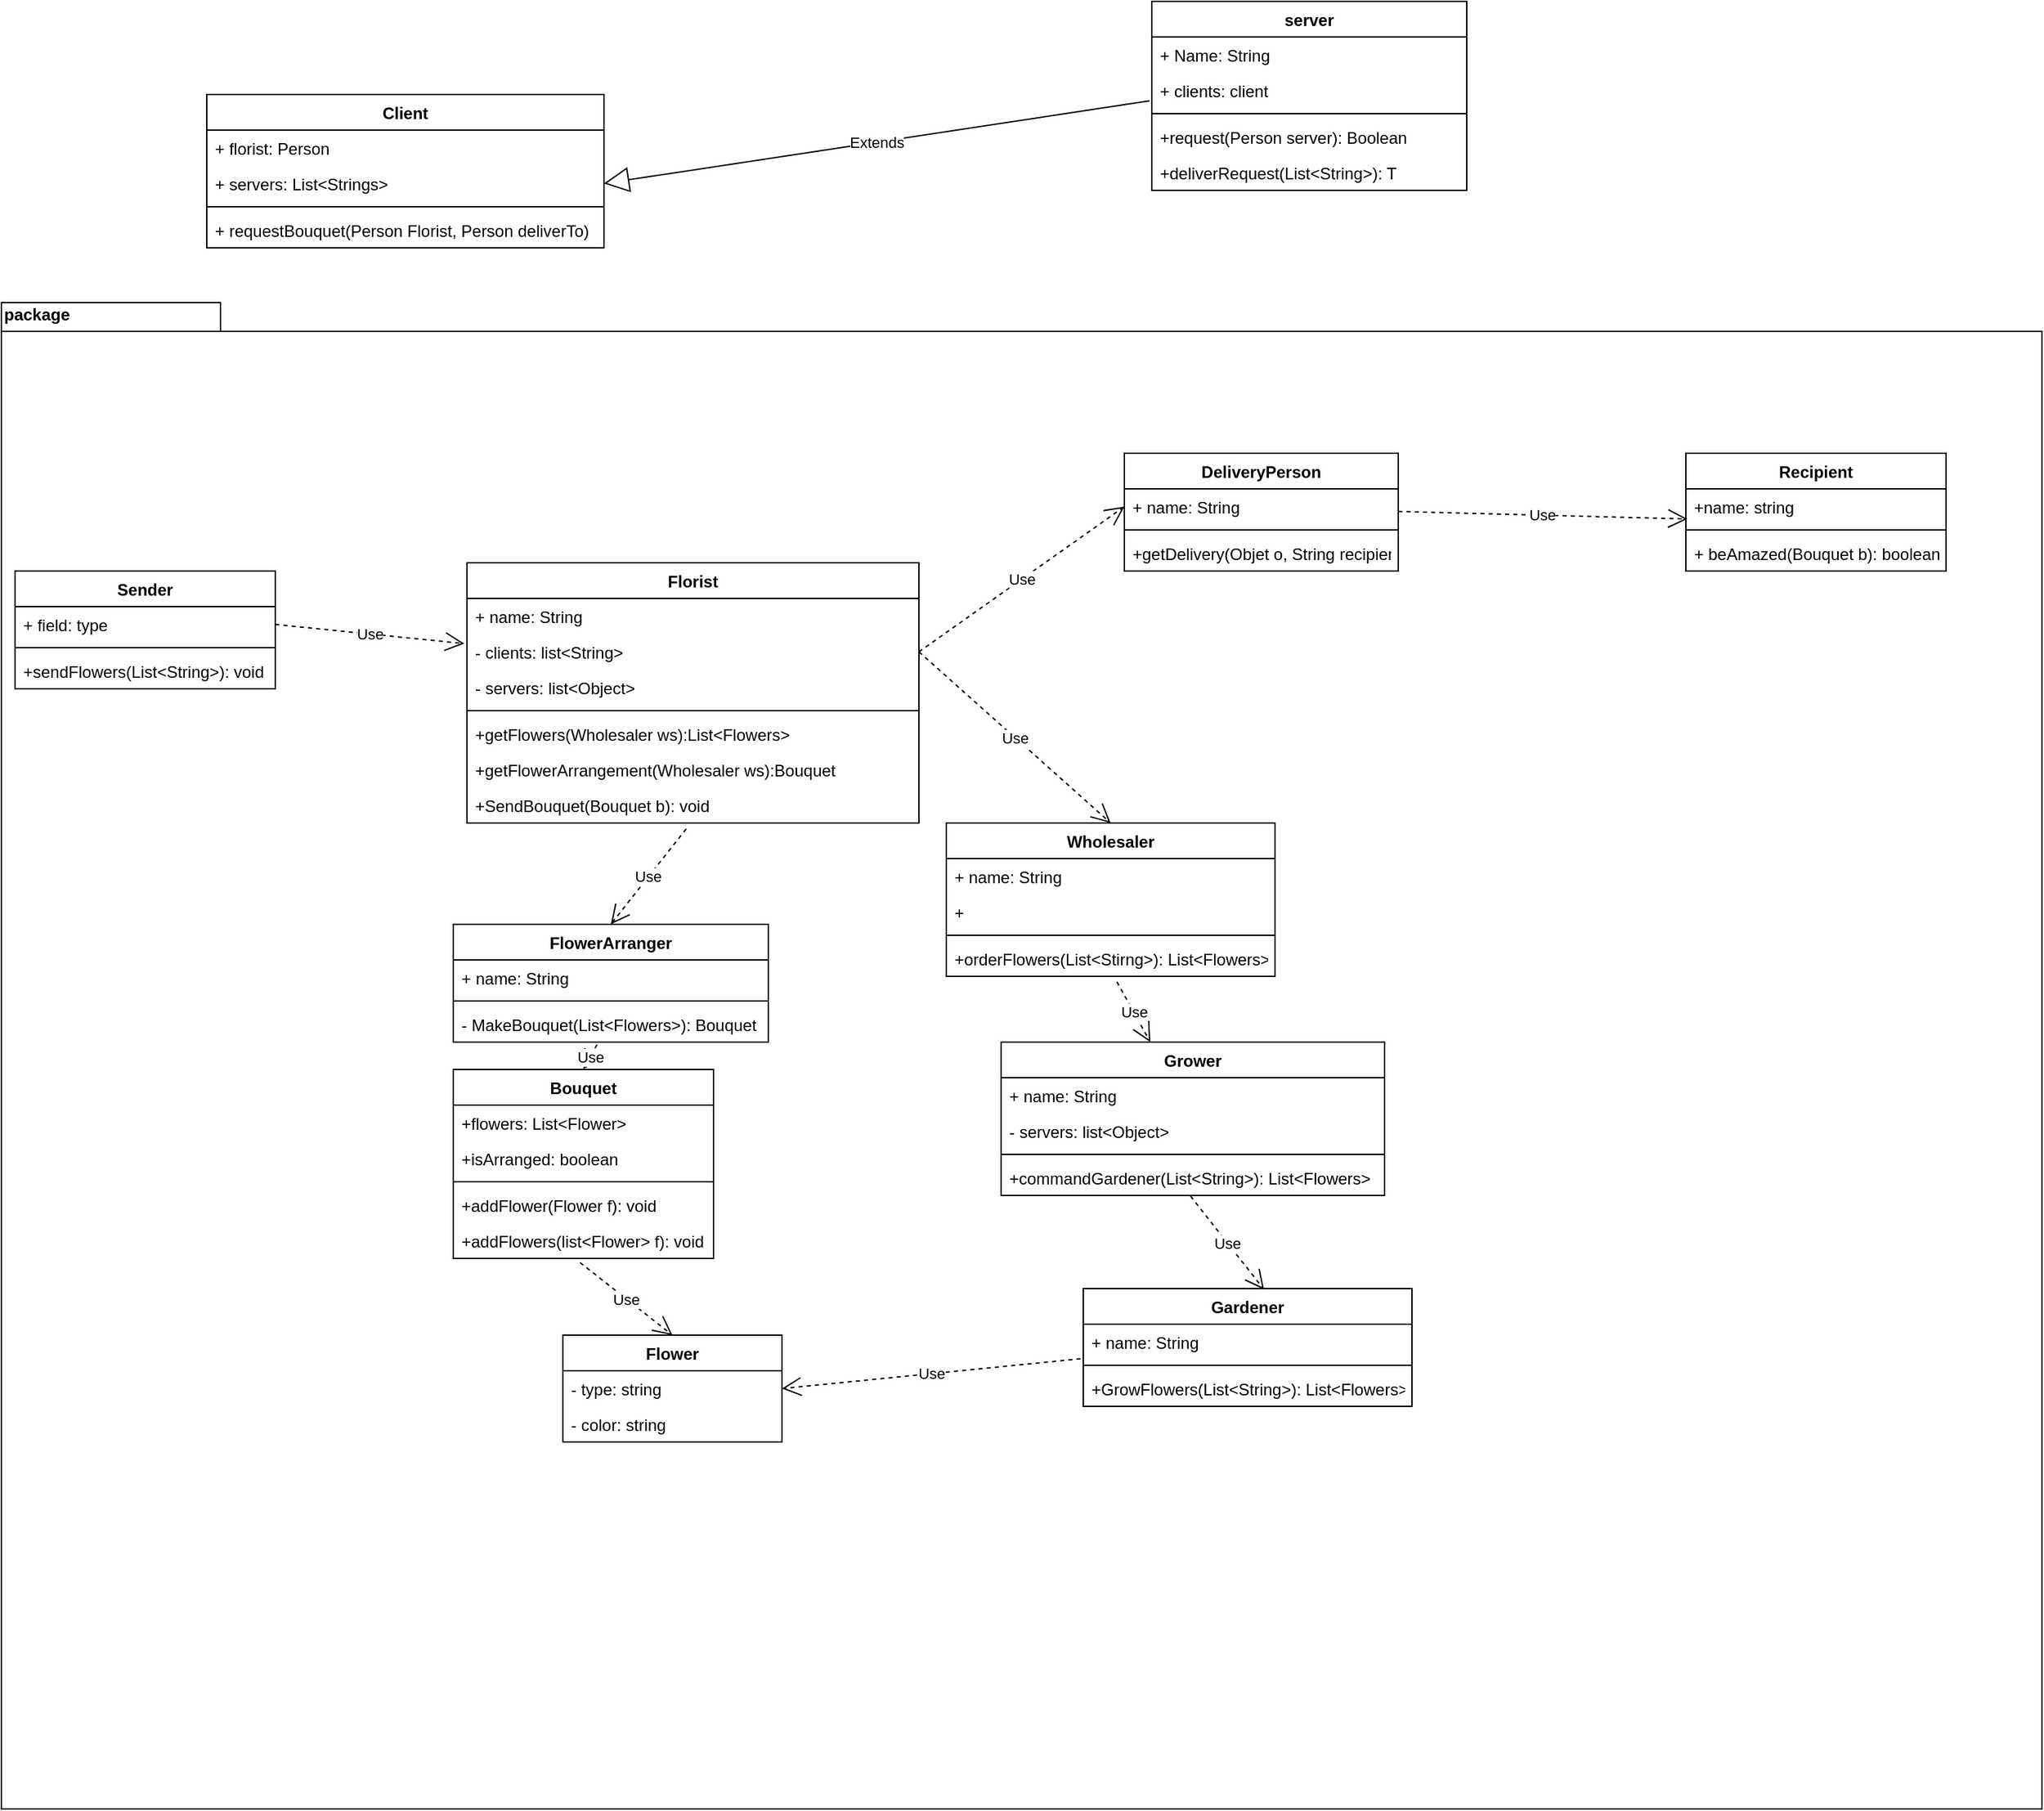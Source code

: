 <mxfile version="12.9.3" type="device"><diagram id="SXHgTwjR6Qb_Sqak4ypg" name="Page-1"><mxGraphModel dx="1185" dy="1799" grid="1" gridSize="10" guides="1" tooltips="1" connect="1" arrows="1" fold="1" page="1" pageScale="1" pageWidth="850" pageHeight="1100" math="0" shadow="0"><root><mxCell id="0"/><mxCell id="1" parent="0"/><mxCell id="xSAKRiqVFuh3xUyQQEfn-2" value="Client" style="swimlane;fontStyle=1;align=center;verticalAlign=top;childLayout=stackLayout;horizontal=1;startSize=26;horizontalStack=0;resizeParent=1;resizeParentMax=0;resizeLast=0;collapsible=1;marginBottom=0;" vertex="1" parent="1"><mxGeometry x="170" y="-102" width="290" height="112" as="geometry"/></mxCell><mxCell id="xSAKRiqVFuh3xUyQQEfn-3" value="+ florist: Person" style="text;strokeColor=none;fillColor=none;align=left;verticalAlign=top;spacingLeft=4;spacingRight=4;overflow=hidden;rotatable=0;points=[[0,0.5],[1,0.5]];portConstraint=eastwest;" vertex="1" parent="xSAKRiqVFuh3xUyQQEfn-2"><mxGeometry y="26" width="290" height="26" as="geometry"/></mxCell><mxCell id="xSAKRiqVFuh3xUyQQEfn-111" value="+ servers: List&lt;Strings&gt;" style="text;strokeColor=none;fillColor=none;align=left;verticalAlign=top;spacingLeft=4;spacingRight=4;overflow=hidden;rotatable=0;points=[[0,0.5],[1,0.5]];portConstraint=eastwest;" vertex="1" parent="xSAKRiqVFuh3xUyQQEfn-2"><mxGeometry y="52" width="290" height="26" as="geometry"/></mxCell><mxCell id="xSAKRiqVFuh3xUyQQEfn-4" value="" style="line;strokeWidth=1;fillColor=none;align=left;verticalAlign=middle;spacingTop=-1;spacingLeft=3;spacingRight=3;rotatable=0;labelPosition=right;points=[];portConstraint=eastwest;" vertex="1" parent="xSAKRiqVFuh3xUyQQEfn-2"><mxGeometry y="78" width="290" height="8" as="geometry"/></mxCell><mxCell id="xSAKRiqVFuh3xUyQQEfn-5" value="+ requestBouquet(Person Florist, Person deliverTo)" style="text;strokeColor=none;fillColor=none;align=left;verticalAlign=top;spacingLeft=4;spacingRight=4;overflow=hidden;rotatable=0;points=[[0,0.5],[1,0.5]];portConstraint=eastwest;" vertex="1" parent="xSAKRiqVFuh3xUyQQEfn-2"><mxGeometry y="86" width="290" height="26" as="geometry"/></mxCell><mxCell id="xSAKRiqVFuh3xUyQQEfn-1" value="package" style="shape=folder;fontStyle=1;spacingTop=-5;tabWidth=160;tabHeight=21;tabPosition=left;html=1;verticalAlign=top;align=left;" vertex="1" parent="1"><mxGeometry x="20" y="50" width="1490" height="1100" as="geometry"/></mxCell><mxCell id="xSAKRiqVFuh3xUyQQEfn-52" value="Use" style="endArrow=open;endSize=12;dashed=1;html=1;exitX=0.487;exitY=1.115;exitDx=0;exitDy=0;exitPerimeter=0;entryX=0.5;entryY=0;entryDx=0;entryDy=0;" edge="1" parent="1" source="xSAKRiqVFuh3xUyQQEfn-51" target="xSAKRiqVFuh3xUyQQEfn-36"><mxGeometry width="160" relative="1" as="geometry"><mxPoint x="710" y="530" as="sourcePoint"/><mxPoint x="870" y="530" as="targetPoint"/></mxGeometry></mxCell><mxCell id="xSAKRiqVFuh3xUyQQEfn-120" value="Extends" style="endArrow=block;endSize=16;endFill=0;html=1;entryX=1;entryY=0.5;entryDx=0;entryDy=0;exitX=-0.007;exitY=0.795;exitDx=0;exitDy=0;exitPerimeter=0;" edge="1" parent="1" source="xSAKRiqVFuh3xUyQQEfn-110" target="xSAKRiqVFuh3xUyQQEfn-111"><mxGeometry width="160" relative="1" as="geometry"><mxPoint x="430" y="330" as="sourcePoint"/><mxPoint x="590" y="330" as="targetPoint"/></mxGeometry></mxCell><mxCell id="xSAKRiqVFuh3xUyQQEfn-151" value="Use" style="endArrow=open;endSize=12;dashed=1;html=1;exitX=0.519;exitY=1.153;exitDx=0;exitDy=0;exitPerimeter=0;" edge="1" parent="1" source="xSAKRiqVFuh3xUyQQEfn-127" target="xSAKRiqVFuh3xUyQQEfn-144"><mxGeometry width="160" relative="1" as="geometry"><mxPoint x="320" y="480" as="sourcePoint"/><mxPoint x="480" y="480" as="targetPoint"/></mxGeometry></mxCell><mxCell id="xSAKRiqVFuh3xUyQQEfn-152" value="Use" style="endArrow=open;endSize=12;dashed=1;html=1;entryX=0.55;entryY=0.008;entryDx=0;entryDy=0;entryPerimeter=0;exitX=0.494;exitY=1.019;exitDx=0;exitDy=0;exitPerimeter=0;" edge="1" parent="1" source="xSAKRiqVFuh3xUyQQEfn-147" target="xSAKRiqVFuh3xUyQQEfn-140"><mxGeometry width="160" relative="1" as="geometry"><mxPoint x="700" y="550" as="sourcePoint"/><mxPoint x="860" y="550" as="targetPoint"/></mxGeometry></mxCell><mxCell id="xSAKRiqVFuh3xUyQQEfn-153" value="Use" style="endArrow=open;endSize=12;dashed=1;html=1;exitX=1;exitY=0.5;exitDx=0;exitDy=0;entryX=0.5;entryY=0;entryDx=0;entryDy=0;" edge="1" parent="1" source="xSAKRiqVFuh3xUyQQEfn-148" target="xSAKRiqVFuh3xUyQQEfn-124"><mxGeometry width="160" relative="1" as="geometry"><mxPoint x="320" y="480" as="sourcePoint"/><mxPoint x="480" y="480" as="targetPoint"/></mxGeometry></mxCell><mxCell id="xSAKRiqVFuh3xUyQQEfn-154" value="Use" style="endArrow=open;endSize=12;dashed=1;html=1;entryX=0.5;entryY=0;entryDx=0;entryDy=0;exitX=0.485;exitY=1.167;exitDx=0;exitDy=0;exitPerimeter=0;" edge="1" parent="1" source="xSAKRiqVFuh3xUyQQEfn-170" target="xSAKRiqVFuh3xUyQQEfn-106"><mxGeometry width="160" relative="1" as="geometry"><mxPoint x="320" y="480" as="sourcePoint"/><mxPoint x="480" y="480" as="targetPoint"/></mxGeometry></mxCell><mxCell id="xSAKRiqVFuh3xUyQQEfn-155" value="Use" style="endArrow=open;endSize=12;dashed=1;html=1;entryX=0;entryY=0.5;entryDx=0;entryDy=0;exitX=1;exitY=0.5;exitDx=0;exitDy=0;" edge="1" parent="1" source="xSAKRiqVFuh3xUyQQEfn-148" target="xSAKRiqVFuh3xUyQQEfn-137"><mxGeometry width="160" relative="1" as="geometry"><mxPoint x="320" y="480" as="sourcePoint"/><mxPoint x="480" y="480" as="targetPoint"/></mxGeometry></mxCell><mxCell id="xSAKRiqVFuh3xUyQQEfn-156" value="Use" style="endArrow=open;endSize=12;dashed=1;html=1;entryX=0.5;entryY=0;entryDx=0;entryDy=0;exitX=0.456;exitY=1.073;exitDx=0;exitDy=0;exitPerimeter=0;" edge="1" parent="1" source="xSAKRiqVFuh3xUyQQEfn-109" target="xSAKRiqVFuh3xUyQQEfn-26"><mxGeometry width="160" relative="1" as="geometry"><mxPoint x="450" y="480" as="sourcePoint"/><mxPoint x="610" y="480" as="targetPoint"/></mxGeometry></mxCell><mxCell id="xSAKRiqVFuh3xUyQQEfn-157" value="Use" style="endArrow=open;endSize=12;dashed=1;html=1;entryX=1;entryY=0.5;entryDx=0;entryDy=0;exitX=-0.008;exitY=0.971;exitDx=0;exitDy=0;exitPerimeter=0;" edge="1" parent="1" source="xSAKRiqVFuh3xUyQQEfn-141" target="xSAKRiqVFuh3xUyQQEfn-37"><mxGeometry width="160" relative="1" as="geometry"><mxPoint x="450" y="660" as="sourcePoint"/><mxPoint x="610" y="660" as="targetPoint"/></mxGeometry></mxCell><mxCell id="xSAKRiqVFuh3xUyQQEfn-128" value="Florist" style="swimlane;fontStyle=1;align=center;verticalAlign=top;childLayout=stackLayout;horizontal=1;startSize=26;horizontalStack=0;resizeParent=1;resizeParentMax=0;resizeLast=0;collapsible=1;marginBottom=0;" vertex="1" parent="1"><mxGeometry x="360" y="240" width="330" height="190" as="geometry"/></mxCell><mxCell id="xSAKRiqVFuh3xUyQQEfn-129" value="+ name: String" style="text;strokeColor=none;fillColor=none;align=left;verticalAlign=top;spacingLeft=4;spacingRight=4;overflow=hidden;rotatable=0;points=[[0,0.5],[1,0.5]];portConstraint=eastwest;" vertex="1" parent="xSAKRiqVFuh3xUyQQEfn-128"><mxGeometry y="26" width="330" height="26" as="geometry"/></mxCell><mxCell id="xSAKRiqVFuh3xUyQQEfn-148" value="- clients: list&lt;String&gt;" style="text;strokeColor=none;fillColor=none;align=left;verticalAlign=top;spacingLeft=4;spacingRight=4;overflow=hidden;rotatable=0;points=[[0,0.5],[1,0.5]];portConstraint=eastwest;" vertex="1" parent="xSAKRiqVFuh3xUyQQEfn-128"><mxGeometry y="52" width="330" height="26" as="geometry"/></mxCell><mxCell id="xSAKRiqVFuh3xUyQQEfn-149" value="- servers: list&lt;Object&gt;" style="text;strokeColor=none;fillColor=none;align=left;verticalAlign=top;spacingLeft=4;spacingRight=4;overflow=hidden;rotatable=0;points=[[0,0.5],[1,0.5]];portConstraint=eastwest;" vertex="1" parent="xSAKRiqVFuh3xUyQQEfn-128"><mxGeometry y="78" width="330" height="26" as="geometry"/></mxCell><mxCell id="xSAKRiqVFuh3xUyQQEfn-130" value="" style="line;strokeWidth=1;fillColor=none;align=left;verticalAlign=middle;spacingTop=-1;spacingLeft=3;spacingRight=3;rotatable=0;labelPosition=right;points=[];portConstraint=eastwest;" vertex="1" parent="xSAKRiqVFuh3xUyQQEfn-128"><mxGeometry y="104" width="330" height="8" as="geometry"/></mxCell><mxCell id="xSAKRiqVFuh3xUyQQEfn-131" value="+getFlowers(Wholesaler ws):List&lt;Flowers&gt;" style="text;strokeColor=none;fillColor=none;align=left;verticalAlign=top;spacingLeft=4;spacingRight=4;overflow=hidden;rotatable=0;points=[[0,0.5],[1,0.5]];portConstraint=eastwest;" vertex="1" parent="xSAKRiqVFuh3xUyQQEfn-128"><mxGeometry y="112" width="330" height="26" as="geometry"/></mxCell><mxCell id="xSAKRiqVFuh3xUyQQEfn-169" value="+getFlowerArrangement(Wholesaler ws):Bouquet" style="text;strokeColor=none;fillColor=none;align=left;verticalAlign=top;spacingLeft=4;spacingRight=4;overflow=hidden;rotatable=0;points=[[0,0.5],[1,0.5]];portConstraint=eastwest;" vertex="1" parent="xSAKRiqVFuh3xUyQQEfn-128"><mxGeometry y="138" width="330" height="26" as="geometry"/></mxCell><mxCell id="xSAKRiqVFuh3xUyQQEfn-170" value="+SendBouquet(Bouquet b): void" style="text;strokeColor=none;fillColor=none;align=left;verticalAlign=top;spacingLeft=4;spacingRight=4;overflow=hidden;rotatable=0;points=[[0,0.5],[1,0.5]];portConstraint=eastwest;" vertex="1" parent="xSAKRiqVFuh3xUyQQEfn-128"><mxGeometry y="164" width="330" height="26" as="geometry"/></mxCell><mxCell id="xSAKRiqVFuh3xUyQQEfn-6" value="server" style="swimlane;fontStyle=1;align=center;verticalAlign=top;childLayout=stackLayout;horizontal=1;startSize=26;horizontalStack=0;resizeParent=1;resizeParentMax=0;resizeLast=0;collapsible=1;marginBottom=0;" vertex="1" parent="1"><mxGeometry x="860" y="-170" width="230" height="138" as="geometry"><mxRectangle x="310" y="468" width="100" height="26" as="alternateBounds"/></mxGeometry></mxCell><mxCell id="xSAKRiqVFuh3xUyQQEfn-7" value="+ Name: String" style="text;strokeColor=none;fillColor=none;align=left;verticalAlign=top;spacingLeft=4;spacingRight=4;overflow=hidden;rotatable=0;points=[[0,0.5],[1,0.5]];portConstraint=eastwest;" vertex="1" parent="xSAKRiqVFuh3xUyQQEfn-6"><mxGeometry y="26" width="230" height="26" as="geometry"/></mxCell><mxCell id="xSAKRiqVFuh3xUyQQEfn-110" value="+ clients: client" style="text;strokeColor=none;fillColor=none;align=left;verticalAlign=top;spacingLeft=4;spacingRight=4;overflow=hidden;rotatable=0;points=[[0,0.5],[1,0.5]];portConstraint=eastwest;" vertex="1" parent="xSAKRiqVFuh3xUyQQEfn-6"><mxGeometry y="52" width="230" height="26" as="geometry"/></mxCell><mxCell id="xSAKRiqVFuh3xUyQQEfn-8" value="" style="line;strokeWidth=1;fillColor=none;align=left;verticalAlign=middle;spacingTop=-1;spacingLeft=3;spacingRight=3;rotatable=0;labelPosition=right;points=[];portConstraint=eastwest;" vertex="1" parent="xSAKRiqVFuh3xUyQQEfn-6"><mxGeometry y="78" width="230" height="8" as="geometry"/></mxCell><mxCell id="xSAKRiqVFuh3xUyQQEfn-9" value="+request(Person server): Boolean" style="text;strokeColor=none;fillColor=none;align=left;verticalAlign=top;spacingLeft=4;spacingRight=4;overflow=hidden;rotatable=0;points=[[0,0.5],[1,0.5]];portConstraint=eastwest;" vertex="1" parent="xSAKRiqVFuh3xUyQQEfn-6"><mxGeometry y="86" width="230" height="26" as="geometry"/></mxCell><mxCell id="xSAKRiqVFuh3xUyQQEfn-105" value="+deliverRequest(List&lt;String&gt;): T" style="text;strokeColor=none;fillColor=none;align=left;verticalAlign=top;spacingLeft=4;spacingRight=4;overflow=hidden;rotatable=0;points=[[0,0.5],[1,0.5]];portConstraint=eastwest;" vertex="1" parent="xSAKRiqVFuh3xUyQQEfn-6"><mxGeometry y="112" width="230" height="26" as="geometry"/></mxCell><mxCell id="xSAKRiqVFuh3xUyQQEfn-136" value="DeliveryPerson" style="swimlane;fontStyle=1;align=center;verticalAlign=top;childLayout=stackLayout;horizontal=1;startSize=26;horizontalStack=0;resizeParent=1;resizeParentMax=0;resizeLast=0;collapsible=1;marginBottom=0;" vertex="1" parent="1"><mxGeometry x="840" y="160" width="200" height="86" as="geometry"/></mxCell><mxCell id="xSAKRiqVFuh3xUyQQEfn-137" value="+ name: String" style="text;strokeColor=none;fillColor=none;align=left;verticalAlign=top;spacingLeft=4;spacingRight=4;overflow=hidden;rotatable=0;points=[[0,0.5],[1,0.5]];portConstraint=eastwest;" vertex="1" parent="xSAKRiqVFuh3xUyQQEfn-136"><mxGeometry y="26" width="200" height="26" as="geometry"/></mxCell><mxCell id="xSAKRiqVFuh3xUyQQEfn-138" value="" style="line;strokeWidth=1;fillColor=none;align=left;verticalAlign=middle;spacingTop=-1;spacingLeft=3;spacingRight=3;rotatable=0;labelPosition=right;points=[];portConstraint=eastwest;" vertex="1" parent="xSAKRiqVFuh3xUyQQEfn-136"><mxGeometry y="52" width="200" height="8" as="geometry"/></mxCell><mxCell id="xSAKRiqVFuh3xUyQQEfn-139" value="+getDelivery(Objet o, String recipient" style="text;strokeColor=none;fillColor=none;align=left;verticalAlign=top;spacingLeft=4;spacingRight=4;overflow=hidden;rotatable=0;points=[[0,0.5],[1,0.5]];portConstraint=eastwest;" vertex="1" parent="xSAKRiqVFuh3xUyQQEfn-136"><mxGeometry y="60" width="200" height="26" as="geometry"/></mxCell><mxCell id="xSAKRiqVFuh3xUyQQEfn-162" value="Recipient" style="swimlane;fontStyle=1;align=center;verticalAlign=top;childLayout=stackLayout;horizontal=1;startSize=26;horizontalStack=0;resizeParent=1;resizeParentMax=0;resizeLast=0;collapsible=1;marginBottom=0;" vertex="1" parent="1"><mxGeometry x="1250" y="160" width="190" height="86" as="geometry"/></mxCell><mxCell id="xSAKRiqVFuh3xUyQQEfn-163" value="+name: string" style="text;strokeColor=none;fillColor=none;align=left;verticalAlign=top;spacingLeft=4;spacingRight=4;overflow=hidden;rotatable=0;points=[[0,0.5],[1,0.5]];portConstraint=eastwest;" vertex="1" parent="xSAKRiqVFuh3xUyQQEfn-162"><mxGeometry y="26" width="190" height="26" as="geometry"/></mxCell><mxCell id="xSAKRiqVFuh3xUyQQEfn-164" value="" style="line;strokeWidth=1;fillColor=none;align=left;verticalAlign=middle;spacingTop=-1;spacingLeft=3;spacingRight=3;rotatable=0;labelPosition=right;points=[];portConstraint=eastwest;" vertex="1" parent="xSAKRiqVFuh3xUyQQEfn-162"><mxGeometry y="52" width="190" height="8" as="geometry"/></mxCell><mxCell id="xSAKRiqVFuh3xUyQQEfn-165" value="+ beAmazed(Bouquet b): boolean" style="text;strokeColor=none;fillColor=none;align=left;verticalAlign=top;spacingLeft=4;spacingRight=4;overflow=hidden;rotatable=0;points=[[0,0.5],[1,0.5]];portConstraint=eastwest;" vertex="1" parent="xSAKRiqVFuh3xUyQQEfn-162"><mxGeometry y="60" width="190" height="26" as="geometry"/></mxCell><mxCell id="xSAKRiqVFuh3xUyQQEfn-158" value="Sender" style="swimlane;fontStyle=1;align=center;verticalAlign=top;childLayout=stackLayout;horizontal=1;startSize=26;horizontalStack=0;resizeParent=1;resizeParentMax=0;resizeLast=0;collapsible=1;marginBottom=0;" vertex="1" parent="1"><mxGeometry x="30" y="246" width="190" height="86" as="geometry"/></mxCell><mxCell id="xSAKRiqVFuh3xUyQQEfn-159" value="+ field: type" style="text;strokeColor=none;fillColor=none;align=left;verticalAlign=top;spacingLeft=4;spacingRight=4;overflow=hidden;rotatable=0;points=[[0,0.5],[1,0.5]];portConstraint=eastwest;" vertex="1" parent="xSAKRiqVFuh3xUyQQEfn-158"><mxGeometry y="26" width="190" height="26" as="geometry"/></mxCell><mxCell id="xSAKRiqVFuh3xUyQQEfn-160" value="" style="line;strokeWidth=1;fillColor=none;align=left;verticalAlign=middle;spacingTop=-1;spacingLeft=3;spacingRight=3;rotatable=0;labelPosition=right;points=[];portConstraint=eastwest;" vertex="1" parent="xSAKRiqVFuh3xUyQQEfn-158"><mxGeometry y="52" width="190" height="8" as="geometry"/></mxCell><mxCell id="xSAKRiqVFuh3xUyQQEfn-161" value="+sendFlowers(List&lt;String&gt;): void" style="text;strokeColor=none;fillColor=none;align=left;verticalAlign=top;spacingLeft=4;spacingRight=4;overflow=hidden;rotatable=0;points=[[0,0.5],[1,0.5]];portConstraint=eastwest;" vertex="1" parent="xSAKRiqVFuh3xUyQQEfn-158"><mxGeometry y="60" width="190" height="26" as="geometry"/></mxCell><mxCell id="xSAKRiqVFuh3xUyQQEfn-166" value="Use" style="endArrow=open;endSize=12;dashed=1;html=1;entryX=-0.006;entryY=0.269;entryDx=0;entryDy=0;entryPerimeter=0;exitX=1;exitY=0.5;exitDx=0;exitDy=0;" edge="1" parent="1" source="xSAKRiqVFuh3xUyQQEfn-159" target="xSAKRiqVFuh3xUyQQEfn-148"><mxGeometry width="160" relative="1" as="geometry"><mxPoint x="190" y="288.5" as="sourcePoint"/><mxPoint x="350" y="288.5" as="targetPoint"/></mxGeometry></mxCell><mxCell id="xSAKRiqVFuh3xUyQQEfn-167" value="Use" style="endArrow=open;endSize=12;dashed=1;html=1;entryX=0.006;entryY=0.846;entryDx=0;entryDy=0;entryPerimeter=0;" edge="1" parent="1" target="xSAKRiqVFuh3xUyQQEfn-163"><mxGeometry width="160" relative="1" as="geometry"><mxPoint x="1040" y="202.5" as="sourcePoint"/><mxPoint x="1200" y="202.5" as="targetPoint"/></mxGeometry></mxCell><mxCell id="xSAKRiqVFuh3xUyQQEfn-124" value="Wholesaler" style="swimlane;fontStyle=1;align=center;verticalAlign=top;childLayout=stackLayout;horizontal=1;startSize=26;horizontalStack=0;resizeParent=1;resizeParentMax=0;resizeLast=0;collapsible=1;marginBottom=0;" vertex="1" parent="1"><mxGeometry x="710" y="430" width="240" height="112" as="geometry"/></mxCell><mxCell id="xSAKRiqVFuh3xUyQQEfn-125" value="+ name: String" style="text;strokeColor=none;fillColor=none;align=left;verticalAlign=top;spacingLeft=4;spacingRight=4;overflow=hidden;rotatable=0;points=[[0,0.5],[1,0.5]];portConstraint=eastwest;" vertex="1" parent="xSAKRiqVFuh3xUyQQEfn-124"><mxGeometry y="26" width="240" height="26" as="geometry"/></mxCell><mxCell id="xSAKRiqVFuh3xUyQQEfn-171" value="+ " style="text;strokeColor=none;fillColor=none;align=left;verticalAlign=top;spacingLeft=4;spacingRight=4;overflow=hidden;rotatable=0;points=[[0,0.5],[1,0.5]];portConstraint=eastwest;" vertex="1" parent="xSAKRiqVFuh3xUyQQEfn-124"><mxGeometry y="52" width="240" height="26" as="geometry"/></mxCell><mxCell id="xSAKRiqVFuh3xUyQQEfn-126" value="" style="line;strokeWidth=1;fillColor=none;align=left;verticalAlign=middle;spacingTop=-1;spacingLeft=3;spacingRight=3;rotatable=0;labelPosition=right;points=[];portConstraint=eastwest;" vertex="1" parent="xSAKRiqVFuh3xUyQQEfn-124"><mxGeometry y="78" width="240" height="8" as="geometry"/></mxCell><mxCell id="xSAKRiqVFuh3xUyQQEfn-127" value="+orderFlowers(List&lt;Stirng&gt;): List&lt;Flowers&gt;" style="text;strokeColor=none;fillColor=none;align=left;verticalAlign=top;spacingLeft=4;spacingRight=4;overflow=hidden;rotatable=0;points=[[0,0.5],[1,0.5]];portConstraint=eastwest;" vertex="1" parent="xSAKRiqVFuh3xUyQQEfn-124"><mxGeometry y="86" width="240" height="26" as="geometry"/></mxCell><mxCell id="xSAKRiqVFuh3xUyQQEfn-144" value="Grower" style="swimlane;fontStyle=1;align=center;verticalAlign=top;childLayout=stackLayout;horizontal=1;startSize=26;horizontalStack=0;resizeParent=1;resizeParentMax=0;resizeLast=0;collapsible=1;marginBottom=0;" vertex="1" parent="1"><mxGeometry x="750" y="590" width="280" height="112" as="geometry"/></mxCell><mxCell id="xSAKRiqVFuh3xUyQQEfn-145" value="+ name: String" style="text;strokeColor=none;fillColor=none;align=left;verticalAlign=top;spacingLeft=4;spacingRight=4;overflow=hidden;rotatable=0;points=[[0,0.5],[1,0.5]];portConstraint=eastwest;" vertex="1" parent="xSAKRiqVFuh3xUyQQEfn-144"><mxGeometry y="26" width="280" height="26" as="geometry"/></mxCell><mxCell id="xSAKRiqVFuh3xUyQQEfn-150" value="- servers: list&lt;Object&gt;" style="text;strokeColor=none;fillColor=none;align=left;verticalAlign=top;spacingLeft=4;spacingRight=4;overflow=hidden;rotatable=0;points=[[0,0.5],[1,0.5]];portConstraint=eastwest;" vertex="1" parent="xSAKRiqVFuh3xUyQQEfn-144"><mxGeometry y="52" width="280" height="26" as="geometry"/></mxCell><mxCell id="xSAKRiqVFuh3xUyQQEfn-146" value="" style="line;strokeWidth=1;fillColor=none;align=left;verticalAlign=middle;spacingTop=-1;spacingLeft=3;spacingRight=3;rotatable=0;labelPosition=right;points=[];portConstraint=eastwest;" vertex="1" parent="xSAKRiqVFuh3xUyQQEfn-144"><mxGeometry y="78" width="280" height="8" as="geometry"/></mxCell><mxCell id="xSAKRiqVFuh3xUyQQEfn-147" value="+commandGardener(List&lt;String&gt;): List&lt;Flowers&gt;" style="text;strokeColor=none;fillColor=none;align=left;verticalAlign=top;spacingLeft=4;spacingRight=4;overflow=hidden;rotatable=0;points=[[0,0.5],[1,0.5]];portConstraint=eastwest;" vertex="1" parent="xSAKRiqVFuh3xUyQQEfn-144"><mxGeometry y="86" width="280" height="26" as="geometry"/></mxCell><mxCell id="xSAKRiqVFuh3xUyQQEfn-140" value="Gardener" style="swimlane;fontStyle=1;align=center;verticalAlign=top;childLayout=stackLayout;horizontal=1;startSize=26;horizontalStack=0;resizeParent=1;resizeParentMax=0;resizeLast=0;collapsible=1;marginBottom=0;" vertex="1" parent="1"><mxGeometry x="810" y="770" width="240" height="86" as="geometry"/></mxCell><mxCell id="xSAKRiqVFuh3xUyQQEfn-141" value="+ name: String" style="text;strokeColor=none;fillColor=none;align=left;verticalAlign=top;spacingLeft=4;spacingRight=4;overflow=hidden;rotatable=0;points=[[0,0.5],[1,0.5]];portConstraint=eastwest;" vertex="1" parent="xSAKRiqVFuh3xUyQQEfn-140"><mxGeometry y="26" width="240" height="26" as="geometry"/></mxCell><mxCell id="xSAKRiqVFuh3xUyQQEfn-142" value="" style="line;strokeWidth=1;fillColor=none;align=left;verticalAlign=middle;spacingTop=-1;spacingLeft=3;spacingRight=3;rotatable=0;labelPosition=right;points=[];portConstraint=eastwest;" vertex="1" parent="xSAKRiqVFuh3xUyQQEfn-140"><mxGeometry y="52" width="240" height="8" as="geometry"/></mxCell><mxCell id="xSAKRiqVFuh3xUyQQEfn-143" value="+GrowFlowers(List&lt;String&gt;): List&lt;Flowers&gt;" style="text;strokeColor=none;fillColor=none;align=left;verticalAlign=top;spacingLeft=4;spacingRight=4;overflow=hidden;rotatable=0;points=[[0,0.5],[1,0.5]];portConstraint=eastwest;" vertex="1" parent="xSAKRiqVFuh3xUyQQEfn-140"><mxGeometry y="60" width="240" height="26" as="geometry"/></mxCell><mxCell id="xSAKRiqVFuh3xUyQQEfn-26" value="Bouquet" style="swimlane;fontStyle=1;align=center;verticalAlign=top;childLayout=stackLayout;horizontal=1;startSize=26;horizontalStack=0;resizeParent=1;resizeParentMax=0;resizeLast=0;collapsible=1;marginBottom=0;" vertex="1" parent="1"><mxGeometry x="350" y="610" width="190" height="138" as="geometry"/></mxCell><mxCell id="xSAKRiqVFuh3xUyQQEfn-27" value="+flowers: List&lt;Flower&gt;" style="text;strokeColor=none;fillColor=none;align=left;verticalAlign=top;spacingLeft=4;spacingRight=4;overflow=hidden;rotatable=0;points=[[0,0.5],[1,0.5]];portConstraint=eastwest;" vertex="1" parent="xSAKRiqVFuh3xUyQQEfn-26"><mxGeometry y="26" width="190" height="26" as="geometry"/></mxCell><mxCell id="xSAKRiqVFuh3xUyQQEfn-35" value="+isArranged: boolean" style="text;strokeColor=none;fillColor=none;align=left;verticalAlign=top;spacingLeft=4;spacingRight=4;overflow=hidden;rotatable=0;points=[[0,0.5],[1,0.5]];portConstraint=eastwest;" vertex="1" parent="xSAKRiqVFuh3xUyQQEfn-26"><mxGeometry y="52" width="190" height="26" as="geometry"/></mxCell><mxCell id="xSAKRiqVFuh3xUyQQEfn-28" value="" style="line;strokeWidth=1;fillColor=none;align=left;verticalAlign=middle;spacingTop=-1;spacingLeft=3;spacingRight=3;rotatable=0;labelPosition=right;points=[];portConstraint=eastwest;" vertex="1" parent="xSAKRiqVFuh3xUyQQEfn-26"><mxGeometry y="78" width="190" height="8" as="geometry"/></mxCell><mxCell id="xSAKRiqVFuh3xUyQQEfn-29" value="+addFlower(Flower f): void" style="text;strokeColor=none;fillColor=none;align=left;verticalAlign=top;spacingLeft=4;spacingRight=4;overflow=hidden;rotatable=0;points=[[0,0.5],[1,0.5]];portConstraint=eastwest;" vertex="1" parent="xSAKRiqVFuh3xUyQQEfn-26"><mxGeometry y="86" width="190" height="26" as="geometry"/></mxCell><mxCell id="xSAKRiqVFuh3xUyQQEfn-51" value="+addFlowers(list&lt;Flower&gt; f): void" style="text;strokeColor=none;fillColor=none;align=left;verticalAlign=top;spacingLeft=4;spacingRight=4;overflow=hidden;rotatable=0;points=[[0,0.5],[1,0.5]];portConstraint=eastwest;" vertex="1" parent="xSAKRiqVFuh3xUyQQEfn-26"><mxGeometry y="112" width="190" height="26" as="geometry"/></mxCell><mxCell id="xSAKRiqVFuh3xUyQQEfn-36" value="Flower" style="swimlane;fontStyle=1;align=center;verticalAlign=top;childLayout=stackLayout;horizontal=1;startSize=26;horizontalStack=0;resizeParent=1;resizeParentMax=0;resizeLast=0;collapsible=1;marginBottom=0;" vertex="1" parent="1"><mxGeometry x="430" y="804" width="160" height="78" as="geometry"/></mxCell><mxCell id="xSAKRiqVFuh3xUyQQEfn-37" value="- type: string" style="text;strokeColor=none;fillColor=none;align=left;verticalAlign=top;spacingLeft=4;spacingRight=4;overflow=hidden;rotatable=0;points=[[0,0.5],[1,0.5]];portConstraint=eastwest;" vertex="1" parent="xSAKRiqVFuh3xUyQQEfn-36"><mxGeometry y="26" width="160" height="26" as="geometry"/></mxCell><mxCell id="xSAKRiqVFuh3xUyQQEfn-50" value="- color: string" style="text;strokeColor=none;fillColor=none;align=left;verticalAlign=top;spacingLeft=4;spacingRight=4;overflow=hidden;rotatable=0;points=[[0,0.5],[1,0.5]];portConstraint=eastwest;" vertex="1" parent="xSAKRiqVFuh3xUyQQEfn-36"><mxGeometry y="52" width="160" height="26" as="geometry"/></mxCell><mxCell id="xSAKRiqVFuh3xUyQQEfn-106" value="FlowerArranger" style="swimlane;fontStyle=1;align=center;verticalAlign=top;childLayout=stackLayout;horizontal=1;startSize=26;horizontalStack=0;resizeParent=1;resizeParentMax=0;resizeLast=0;collapsible=1;marginBottom=0;" vertex="1" parent="1"><mxGeometry x="350" y="504" width="230" height="86" as="geometry"/></mxCell><mxCell id="xSAKRiqVFuh3xUyQQEfn-107" value="+ name: String" style="text;strokeColor=none;fillColor=none;align=left;verticalAlign=top;spacingLeft=4;spacingRight=4;overflow=hidden;rotatable=0;points=[[0,0.5],[1,0.5]];portConstraint=eastwest;" vertex="1" parent="xSAKRiqVFuh3xUyQQEfn-106"><mxGeometry y="26" width="230" height="26" as="geometry"/></mxCell><mxCell id="xSAKRiqVFuh3xUyQQEfn-108" value="" style="line;strokeWidth=1;fillColor=none;align=left;verticalAlign=middle;spacingTop=-1;spacingLeft=3;spacingRight=3;rotatable=0;labelPosition=right;points=[];portConstraint=eastwest;" vertex="1" parent="xSAKRiqVFuh3xUyQQEfn-106"><mxGeometry y="52" width="230" height="8" as="geometry"/></mxCell><mxCell id="xSAKRiqVFuh3xUyQQEfn-109" value="- MakeBouquet(List&lt;Flowers&gt;): Bouquet" style="text;strokeColor=none;fillColor=none;align=left;verticalAlign=top;spacingLeft=4;spacingRight=4;overflow=hidden;rotatable=0;points=[[0,0.5],[1,0.5]];portConstraint=eastwest;" vertex="1" parent="xSAKRiqVFuh3xUyQQEfn-106"><mxGeometry y="60" width="230" height="26" as="geometry"/></mxCell></root></mxGraphModel></diagram></mxfile>